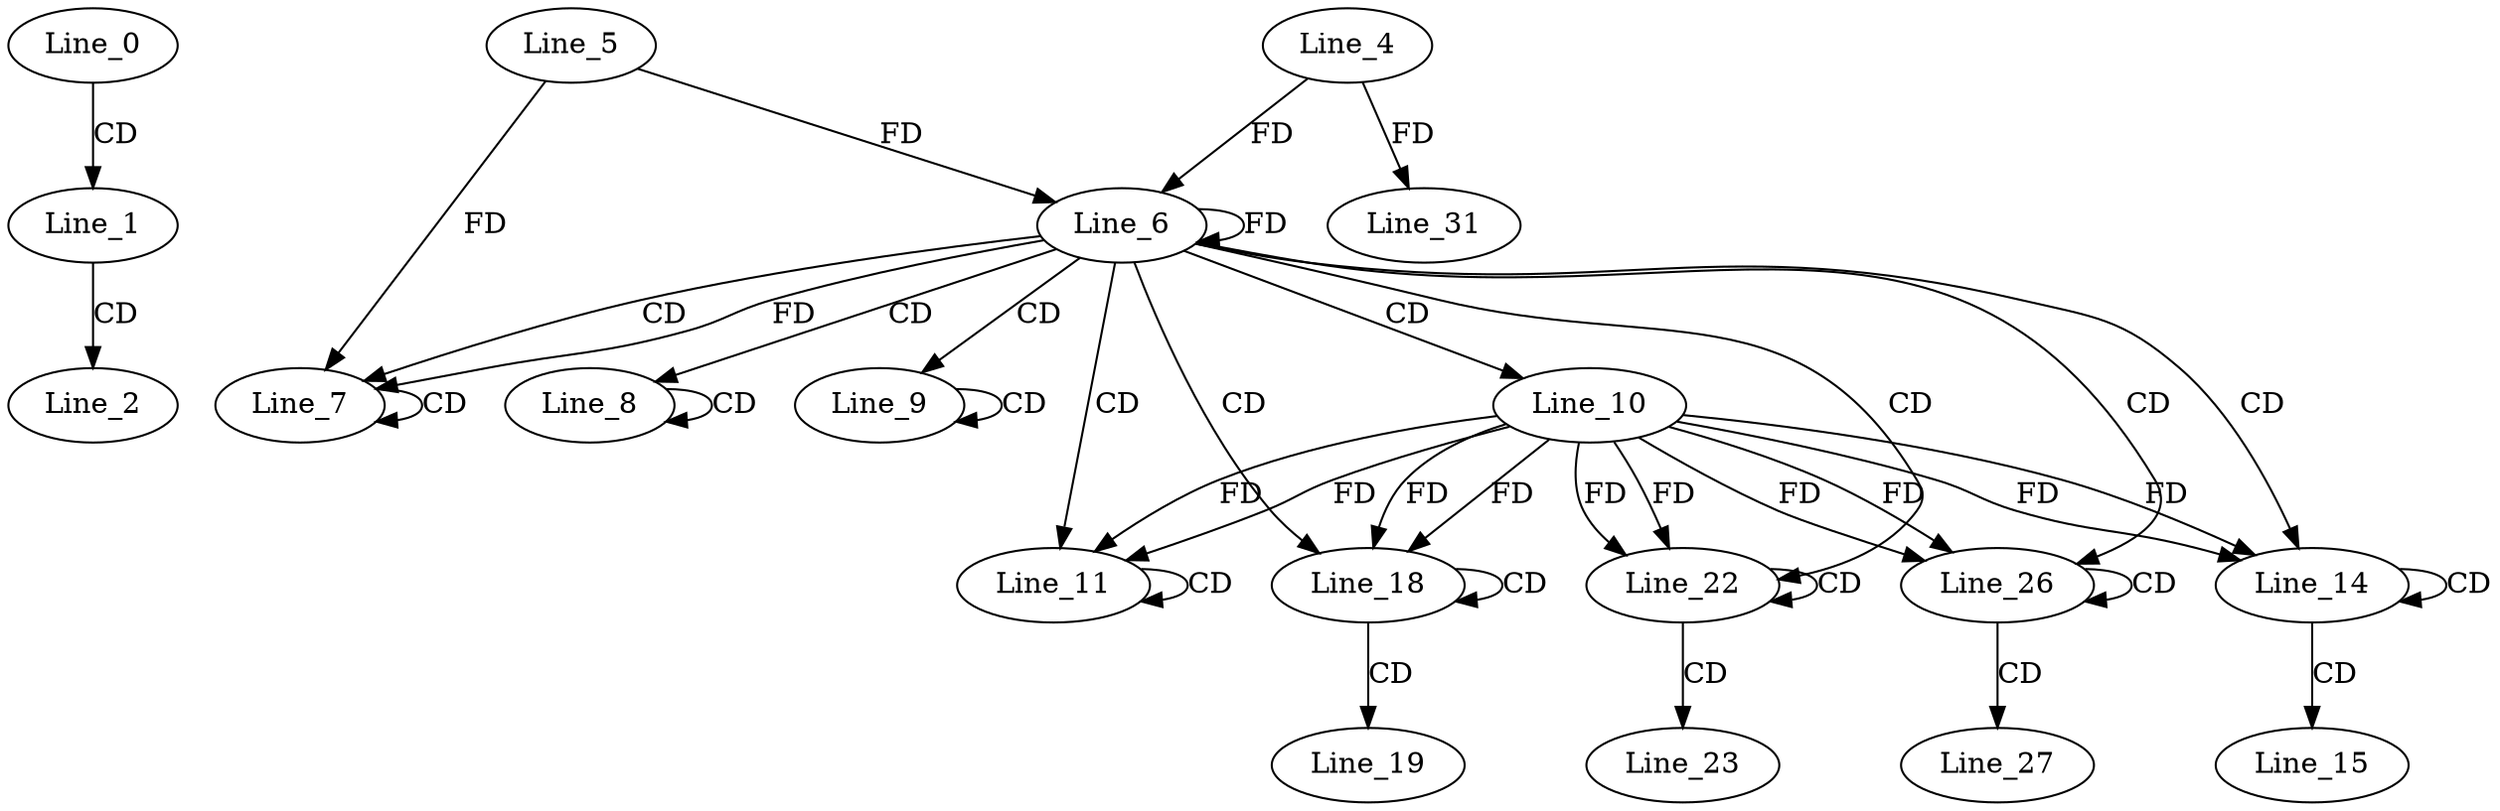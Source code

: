 digraph G {
  Line_0;
  Line_1;
  Line_2;
  Line_6;
  Line_5;
  Line_6;
  Line_4;
  Line_6;
  Line_7;
  Line_7;
  Line_8;
  Line_8;
  Line_9;
  Line_9;
  Line_10;
  Line_11;
  Line_11;
  Line_14;
  Line_14;
  Line_15;
  Line_18;
  Line_18;
  Line_19;
  Line_22;
  Line_22;
  Line_23;
  Line_26;
  Line_26;
  Line_27;
  Line_31;
  Line_0 -> Line_1 [ label="CD" ];
  Line_1 -> Line_2 [ label="CD" ];
  Line_6 -> Line_6 [ label="FD" ];
  Line_5 -> Line_6 [ label="FD" ];
  Line_4 -> Line_6 [ label="FD" ];
  Line_6 -> Line_7 [ label="CD" ];
  Line_7 -> Line_7 [ label="CD" ];
  Line_6 -> Line_7 [ label="FD" ];
  Line_5 -> Line_7 [ label="FD" ];
  Line_6 -> Line_8 [ label="CD" ];
  Line_8 -> Line_8 [ label="CD" ];
  Line_6 -> Line_9 [ label="CD" ];
  Line_9 -> Line_9 [ label="CD" ];
  Line_6 -> Line_10 [ label="CD" ];
  Line_6 -> Line_11 [ label="CD" ];
  Line_10 -> Line_11 [ label="FD" ];
  Line_11 -> Line_11 [ label="CD" ];
  Line_10 -> Line_11 [ label="FD" ];
  Line_6 -> Line_14 [ label="CD" ];
  Line_10 -> Line_14 [ label="FD" ];
  Line_14 -> Line_14 [ label="CD" ];
  Line_10 -> Line_14 [ label="FD" ];
  Line_14 -> Line_15 [ label="CD" ];
  Line_6 -> Line_18 [ label="CD" ];
  Line_10 -> Line_18 [ label="FD" ];
  Line_18 -> Line_18 [ label="CD" ];
  Line_10 -> Line_18 [ label="FD" ];
  Line_18 -> Line_19 [ label="CD" ];
  Line_6 -> Line_22 [ label="CD" ];
  Line_10 -> Line_22 [ label="FD" ];
  Line_22 -> Line_22 [ label="CD" ];
  Line_10 -> Line_22 [ label="FD" ];
  Line_22 -> Line_23 [ label="CD" ];
  Line_6 -> Line_26 [ label="CD" ];
  Line_10 -> Line_26 [ label="FD" ];
  Line_26 -> Line_26 [ label="CD" ];
  Line_10 -> Line_26 [ label="FD" ];
  Line_26 -> Line_27 [ label="CD" ];
  Line_4 -> Line_31 [ label="FD" ];
}
